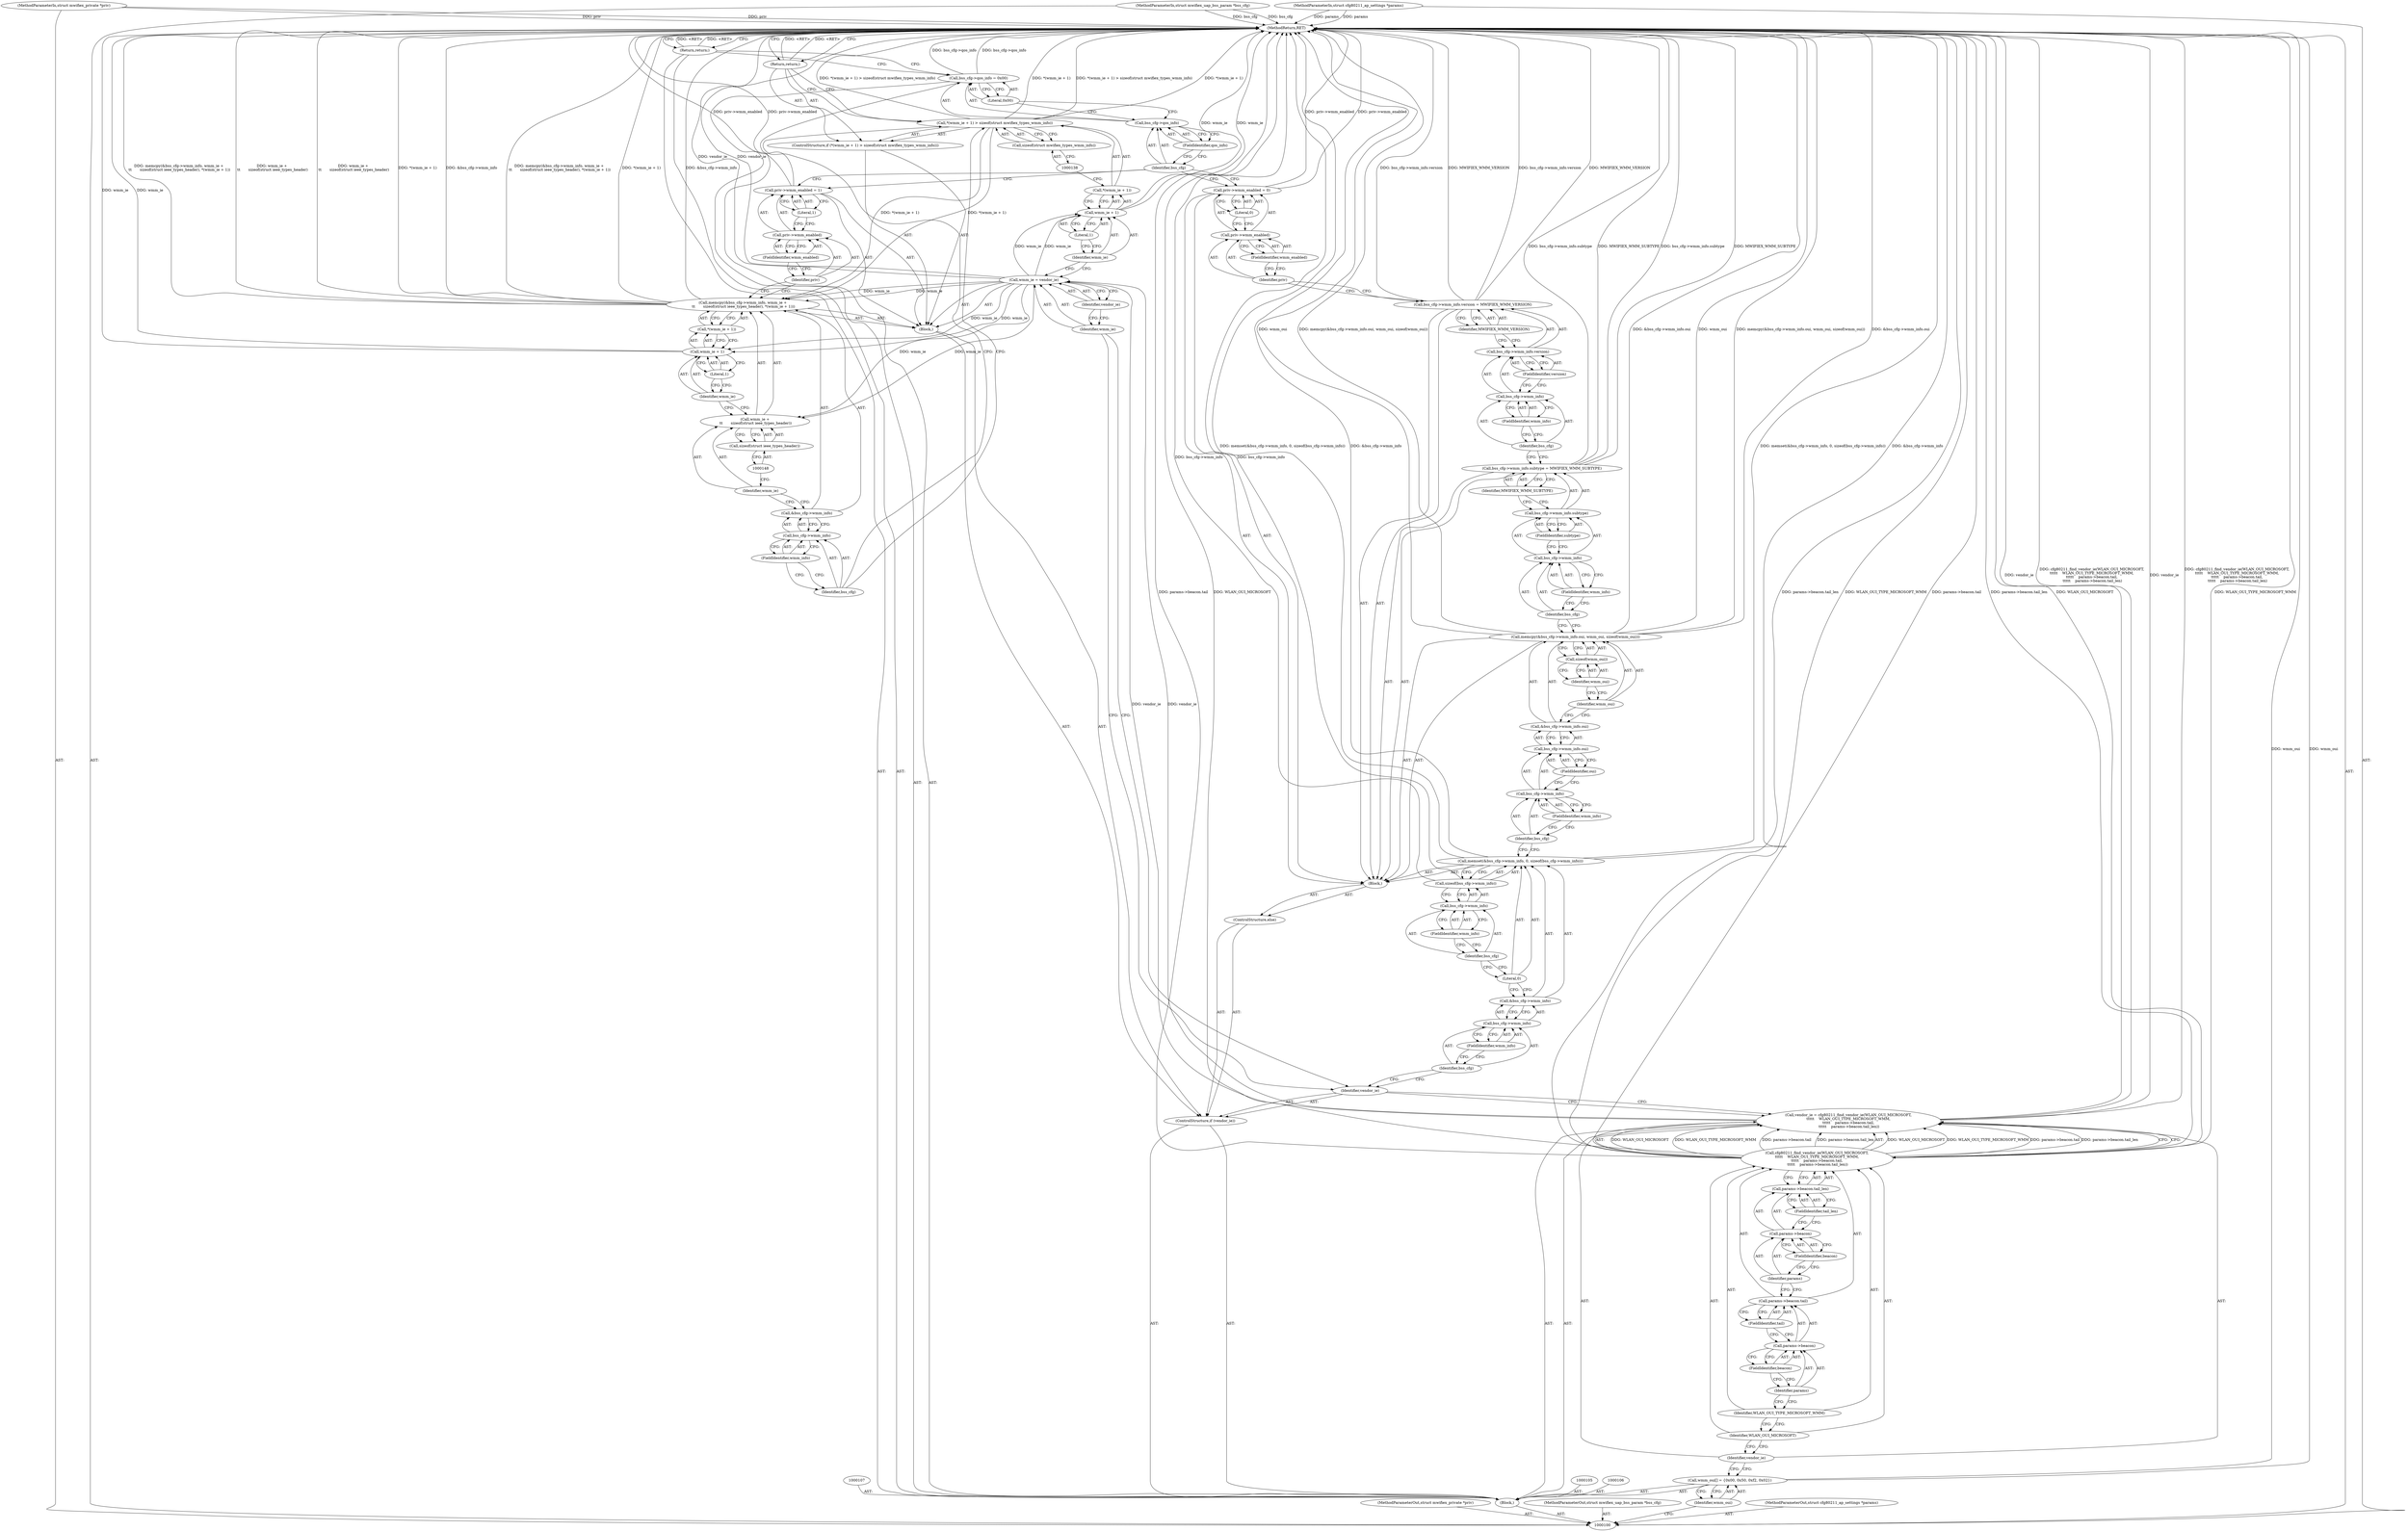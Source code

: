 digraph "0_linux_7caac62ed598a196d6ddf8d9c121e12e082cac3_1" {
"1000205" [label="(MethodReturn,RET)"];
"1000101" [label="(MethodParameterIn,struct mwifiex_private *priv)"];
"1000271" [label="(MethodParameterOut,struct mwifiex_private *priv)"];
"1000114" [label="(Identifier,WLAN_OUI_TYPE_MICROSOFT_WMM)"];
"1000118" [label="(FieldIdentifier,beacon)"];
"1000119" [label="(FieldIdentifier,tail)"];
"1000115" [label="(Call,params->beacon.tail)"];
"1000116" [label="(Call,params->beacon)"];
"1000117" [label="(Identifier,params)"];
"1000120" [label="(Call,params->beacon.tail_len)"];
"1000121" [label="(Call,params->beacon)"];
"1000122" [label="(Identifier,params)"];
"1000123" [label="(FieldIdentifier,beacon)"];
"1000124" [label="(FieldIdentifier,tail_len)"];
"1000127" [label="(Block,)"];
"1000125" [label="(ControlStructure,if (vendor_ie))"];
"1000126" [label="(Identifier,vendor_ie)"];
"1000130" [label="(Identifier,vendor_ie)"];
"1000128" [label="(Call,wmm_ie = vendor_ie)"];
"1000129" [label="(Identifier,wmm_ie)"];
"1000136" [label="(Literal,1)"];
"1000131" [label="(ControlStructure,if (*(wmm_ie + 1) > sizeof(struct mwifiex_types_wmm_info)))"];
"1000137" [label="(Call,sizeof(struct mwifiex_types_wmm_info))"];
"1000132" [label="(Call,*(wmm_ie + 1) > sizeof(struct mwifiex_types_wmm_info))"];
"1000133" [label="(Call,*(wmm_ie + 1))"];
"1000134" [label="(Call,wmm_ie + 1)"];
"1000135" [label="(Identifier,wmm_ie)"];
"1000139" [label="(Return,return;)"];
"1000141" [label="(Call,&bss_cfg->wmm_info)"];
"1000142" [label="(Call,bss_cfg->wmm_info)"];
"1000143" [label="(Identifier,bss_cfg)"];
"1000144" [label="(FieldIdentifier,wmm_info)"];
"1000140" [label="(Call,memcpy(&bss_cfg->wmm_info, wmm_ie +\n \t\t       sizeof(struct ieee_types_header), *(wmm_ie + 1)))"];
"1000145" [label="(Call,wmm_ie +\n \t\t       sizeof(struct ieee_types_header))"];
"1000146" [label="(Identifier,wmm_ie)"];
"1000147" [label="(Call,sizeof(struct ieee_types_header))"];
"1000149" [label="(Call,*(wmm_ie + 1))"];
"1000150" [label="(Call,wmm_ie + 1)"];
"1000151" [label="(Identifier,wmm_ie)"];
"1000152" [label="(Literal,1)"];
"1000157" [label="(Literal,1)"];
"1000153" [label="(Call,priv->wmm_enabled = 1)"];
"1000154" [label="(Call,priv->wmm_enabled)"];
"1000155" [label="(Identifier,priv)"];
"1000156" [label="(FieldIdentifier,wmm_enabled)"];
"1000102" [label="(MethodParameterIn,struct mwifiex_uap_bss_param *bss_cfg)"];
"1000272" [label="(MethodParameterOut,struct mwifiex_uap_bss_param *bss_cfg)"];
"1000158" [label="(ControlStructure,else)"];
"1000159" [label="(Block,)"];
"1000162" [label="(Call,bss_cfg->wmm_info)"];
"1000163" [label="(Identifier,bss_cfg)"];
"1000164" [label="(FieldIdentifier,wmm_info)"];
"1000160" [label="(Call,memset(&bss_cfg->wmm_info, 0, sizeof(bss_cfg->wmm_info)))"];
"1000165" [label="(Literal,0)"];
"1000166" [label="(Call,sizeof(bss_cfg->wmm_info))"];
"1000167" [label="(Call,bss_cfg->wmm_info)"];
"1000168" [label="(Identifier,bss_cfg)"];
"1000169" [label="(FieldIdentifier,wmm_info)"];
"1000161" [label="(Call,&bss_cfg->wmm_info)"];
"1000172" [label="(Call,bss_cfg->wmm_info.oui)"];
"1000173" [label="(Call,bss_cfg->wmm_info)"];
"1000174" [label="(Identifier,bss_cfg)"];
"1000175" [label="(FieldIdentifier,wmm_info)"];
"1000170" [label="(Call,memcpy(&bss_cfg->wmm_info.oui, wmm_oui, sizeof(wmm_oui)))"];
"1000176" [label="(FieldIdentifier,oui)"];
"1000177" [label="(Identifier,wmm_oui)"];
"1000178" [label="(Call,sizeof(wmm_oui))"];
"1000179" [label="(Identifier,wmm_oui)"];
"1000171" [label="(Call,&bss_cfg->wmm_info.oui)"];
"1000184" [label="(FieldIdentifier,wmm_info)"];
"1000180" [label="(Call,bss_cfg->wmm_info.subtype = MWIFIEX_WMM_SUBTYPE)"];
"1000181" [label="(Call,bss_cfg->wmm_info.subtype)"];
"1000182" [label="(Call,bss_cfg->wmm_info)"];
"1000183" [label="(Identifier,bss_cfg)"];
"1000185" [label="(FieldIdentifier,subtype)"];
"1000186" [label="(Identifier,MWIFIEX_WMM_SUBTYPE)"];
"1000191" [label="(FieldIdentifier,wmm_info)"];
"1000187" [label="(Call,bss_cfg->wmm_info.version = MWIFIEX_WMM_VERSION)"];
"1000188" [label="(Call,bss_cfg->wmm_info.version)"];
"1000189" [label="(Call,bss_cfg->wmm_info)"];
"1000190" [label="(Identifier,bss_cfg)"];
"1000192" [label="(FieldIdentifier,version)"];
"1000193" [label="(Identifier,MWIFIEX_WMM_VERSION)"];
"1000194" [label="(Call,priv->wmm_enabled = 0)"];
"1000195" [label="(Call,priv->wmm_enabled)"];
"1000196" [label="(Identifier,priv)"];
"1000198" [label="(Literal,0)"];
"1000197" [label="(FieldIdentifier,wmm_enabled)"];
"1000199" [label="(Call,bss_cfg->qos_info = 0x00)"];
"1000200" [label="(Call,bss_cfg->qos_info)"];
"1000201" [label="(Identifier,bss_cfg)"];
"1000202" [label="(FieldIdentifier,qos_info)"];
"1000203" [label="(Literal,0x00)"];
"1000204" [label="(Return,return;)"];
"1000103" [label="(MethodParameterIn,struct cfg80211_ap_settings *params)"];
"1000273" [label="(MethodParameterOut,struct cfg80211_ap_settings *params)"];
"1000104" [label="(Block,)"];
"1000108" [label="(Call,wmm_oui[] = {0x00, 0x50, 0xf2, 0x02})"];
"1000109" [label="(Identifier,wmm_oui)"];
"1000110" [label="(Call,vendor_ie = cfg80211_find_vendor_ie(WLAN_OUI_MICROSOFT,\n\t\t\t\t\t    WLAN_OUI_TYPE_MICROSOFT_WMM,\n\t\t\t\t\t    params->beacon.tail,\n \t\t\t\t\t    params->beacon.tail_len))"];
"1000111" [label="(Identifier,vendor_ie)"];
"1000112" [label="(Call,cfg80211_find_vendor_ie(WLAN_OUI_MICROSOFT,\n\t\t\t\t\t    WLAN_OUI_TYPE_MICROSOFT_WMM,\n\t\t\t\t\t    params->beacon.tail,\n \t\t\t\t\t    params->beacon.tail_len))"];
"1000113" [label="(Identifier,WLAN_OUI_MICROSOFT)"];
"1000205" -> "1000100"  [label="AST: "];
"1000205" -> "1000139"  [label="CFG: "];
"1000205" -> "1000204"  [label="CFG: "];
"1000150" -> "1000205"  [label="DDG: wmm_ie"];
"1000199" -> "1000205"  [label="DDG: bss_cfg->qos_info"];
"1000180" -> "1000205"  [label="DDG: bss_cfg->wmm_info.subtype"];
"1000180" -> "1000205"  [label="DDG: MWIFIEX_WMM_SUBTYPE"];
"1000140" -> "1000205"  [label="DDG: *(wmm_ie + 1)"];
"1000140" -> "1000205"  [label="DDG: &bss_cfg->wmm_info"];
"1000140" -> "1000205"  [label="DDG: memcpy(&bss_cfg->wmm_info, wmm_ie +\n \t\t       sizeof(struct ieee_types_header), *(wmm_ie + 1))"];
"1000140" -> "1000205"  [label="DDG: wmm_ie +\n \t\t       sizeof(struct ieee_types_header)"];
"1000153" -> "1000205"  [label="DDG: priv->wmm_enabled"];
"1000187" -> "1000205"  [label="DDG: bss_cfg->wmm_info.version"];
"1000187" -> "1000205"  [label="DDG: MWIFIEX_WMM_VERSION"];
"1000128" -> "1000205"  [label="DDG: vendor_ie"];
"1000112" -> "1000205"  [label="DDG: WLAN_OUI_TYPE_MICROSOFT_WMM"];
"1000112" -> "1000205"  [label="DDG: params->beacon.tail"];
"1000112" -> "1000205"  [label="DDG: WLAN_OUI_MICROSOFT"];
"1000112" -> "1000205"  [label="DDG: params->beacon.tail_len"];
"1000160" -> "1000205"  [label="DDG: memset(&bss_cfg->wmm_info, 0, sizeof(bss_cfg->wmm_info))"];
"1000160" -> "1000205"  [label="DDG: &bss_cfg->wmm_info"];
"1000132" -> "1000205"  [label="DDG: *(wmm_ie + 1) > sizeof(struct mwifiex_types_wmm_info)"];
"1000132" -> "1000205"  [label="DDG: *(wmm_ie + 1)"];
"1000194" -> "1000205"  [label="DDG: priv->wmm_enabled"];
"1000103" -> "1000205"  [label="DDG: params"];
"1000166" -> "1000205"  [label="DDG: bss_cfg->wmm_info"];
"1000102" -> "1000205"  [label="DDG: bss_cfg"];
"1000110" -> "1000205"  [label="DDG: cfg80211_find_vendor_ie(WLAN_OUI_MICROSOFT,\n\t\t\t\t\t    WLAN_OUI_TYPE_MICROSOFT_WMM,\n\t\t\t\t\t    params->beacon.tail,\n \t\t\t\t\t    params->beacon.tail_len)"];
"1000110" -> "1000205"  [label="DDG: vendor_ie"];
"1000134" -> "1000205"  [label="DDG: wmm_ie"];
"1000101" -> "1000205"  [label="DDG: priv"];
"1000170" -> "1000205"  [label="DDG: &bss_cfg->wmm_info.oui"];
"1000170" -> "1000205"  [label="DDG: wmm_oui"];
"1000170" -> "1000205"  [label="DDG: memcpy(&bss_cfg->wmm_info.oui, wmm_oui, sizeof(wmm_oui))"];
"1000108" -> "1000205"  [label="DDG: wmm_oui"];
"1000204" -> "1000205"  [label="DDG: <RET>"];
"1000139" -> "1000205"  [label="DDG: <RET>"];
"1000101" -> "1000100"  [label="AST: "];
"1000101" -> "1000205"  [label="DDG: priv"];
"1000271" -> "1000100"  [label="AST: "];
"1000114" -> "1000112"  [label="AST: "];
"1000114" -> "1000113"  [label="CFG: "];
"1000117" -> "1000114"  [label="CFG: "];
"1000118" -> "1000116"  [label="AST: "];
"1000118" -> "1000117"  [label="CFG: "];
"1000116" -> "1000118"  [label="CFG: "];
"1000119" -> "1000115"  [label="AST: "];
"1000119" -> "1000116"  [label="CFG: "];
"1000115" -> "1000119"  [label="CFG: "];
"1000115" -> "1000112"  [label="AST: "];
"1000115" -> "1000119"  [label="CFG: "];
"1000116" -> "1000115"  [label="AST: "];
"1000119" -> "1000115"  [label="AST: "];
"1000122" -> "1000115"  [label="CFG: "];
"1000116" -> "1000115"  [label="AST: "];
"1000116" -> "1000118"  [label="CFG: "];
"1000117" -> "1000116"  [label="AST: "];
"1000118" -> "1000116"  [label="AST: "];
"1000119" -> "1000116"  [label="CFG: "];
"1000117" -> "1000116"  [label="AST: "];
"1000117" -> "1000114"  [label="CFG: "];
"1000118" -> "1000117"  [label="CFG: "];
"1000120" -> "1000112"  [label="AST: "];
"1000120" -> "1000124"  [label="CFG: "];
"1000121" -> "1000120"  [label="AST: "];
"1000124" -> "1000120"  [label="AST: "];
"1000112" -> "1000120"  [label="CFG: "];
"1000121" -> "1000120"  [label="AST: "];
"1000121" -> "1000123"  [label="CFG: "];
"1000122" -> "1000121"  [label="AST: "];
"1000123" -> "1000121"  [label="AST: "];
"1000124" -> "1000121"  [label="CFG: "];
"1000122" -> "1000121"  [label="AST: "];
"1000122" -> "1000115"  [label="CFG: "];
"1000123" -> "1000122"  [label="CFG: "];
"1000123" -> "1000121"  [label="AST: "];
"1000123" -> "1000122"  [label="CFG: "];
"1000121" -> "1000123"  [label="CFG: "];
"1000124" -> "1000120"  [label="AST: "];
"1000124" -> "1000121"  [label="CFG: "];
"1000120" -> "1000124"  [label="CFG: "];
"1000127" -> "1000125"  [label="AST: "];
"1000128" -> "1000127"  [label="AST: "];
"1000131" -> "1000127"  [label="AST: "];
"1000140" -> "1000127"  [label="AST: "];
"1000153" -> "1000127"  [label="AST: "];
"1000125" -> "1000104"  [label="AST: "];
"1000126" -> "1000125"  [label="AST: "];
"1000127" -> "1000125"  [label="AST: "];
"1000158" -> "1000125"  [label="AST: "];
"1000126" -> "1000125"  [label="AST: "];
"1000126" -> "1000110"  [label="CFG: "];
"1000129" -> "1000126"  [label="CFG: "];
"1000163" -> "1000126"  [label="CFG: "];
"1000130" -> "1000128"  [label="AST: "];
"1000130" -> "1000129"  [label="CFG: "];
"1000128" -> "1000130"  [label="CFG: "];
"1000128" -> "1000127"  [label="AST: "];
"1000128" -> "1000130"  [label="CFG: "];
"1000129" -> "1000128"  [label="AST: "];
"1000130" -> "1000128"  [label="AST: "];
"1000135" -> "1000128"  [label="CFG: "];
"1000128" -> "1000205"  [label="DDG: vendor_ie"];
"1000110" -> "1000128"  [label="DDG: vendor_ie"];
"1000128" -> "1000134"  [label="DDG: wmm_ie"];
"1000128" -> "1000140"  [label="DDG: wmm_ie"];
"1000128" -> "1000145"  [label="DDG: wmm_ie"];
"1000128" -> "1000150"  [label="DDG: wmm_ie"];
"1000129" -> "1000128"  [label="AST: "];
"1000129" -> "1000126"  [label="CFG: "];
"1000130" -> "1000129"  [label="CFG: "];
"1000136" -> "1000134"  [label="AST: "];
"1000136" -> "1000135"  [label="CFG: "];
"1000134" -> "1000136"  [label="CFG: "];
"1000131" -> "1000127"  [label="AST: "];
"1000132" -> "1000131"  [label="AST: "];
"1000139" -> "1000131"  [label="AST: "];
"1000137" -> "1000132"  [label="AST: "];
"1000137" -> "1000138"  [label="CFG: "];
"1000138" -> "1000137"  [label="AST: "];
"1000132" -> "1000137"  [label="CFG: "];
"1000132" -> "1000131"  [label="AST: "];
"1000132" -> "1000137"  [label="CFG: "];
"1000133" -> "1000132"  [label="AST: "];
"1000137" -> "1000132"  [label="AST: "];
"1000139" -> "1000132"  [label="CFG: "];
"1000143" -> "1000132"  [label="CFG: "];
"1000132" -> "1000205"  [label="DDG: *(wmm_ie + 1) > sizeof(struct mwifiex_types_wmm_info)"];
"1000132" -> "1000205"  [label="DDG: *(wmm_ie + 1)"];
"1000132" -> "1000140"  [label="DDG: *(wmm_ie + 1)"];
"1000133" -> "1000132"  [label="AST: "];
"1000133" -> "1000134"  [label="CFG: "];
"1000134" -> "1000133"  [label="AST: "];
"1000138" -> "1000133"  [label="CFG: "];
"1000134" -> "1000133"  [label="AST: "];
"1000134" -> "1000136"  [label="CFG: "];
"1000135" -> "1000134"  [label="AST: "];
"1000136" -> "1000134"  [label="AST: "];
"1000133" -> "1000134"  [label="CFG: "];
"1000134" -> "1000205"  [label="DDG: wmm_ie"];
"1000128" -> "1000134"  [label="DDG: wmm_ie"];
"1000135" -> "1000134"  [label="AST: "];
"1000135" -> "1000128"  [label="CFG: "];
"1000136" -> "1000135"  [label="CFG: "];
"1000139" -> "1000131"  [label="AST: "];
"1000139" -> "1000132"  [label="CFG: "];
"1000205" -> "1000139"  [label="CFG: "];
"1000139" -> "1000205"  [label="DDG: <RET>"];
"1000141" -> "1000140"  [label="AST: "];
"1000141" -> "1000142"  [label="CFG: "];
"1000142" -> "1000141"  [label="AST: "];
"1000146" -> "1000141"  [label="CFG: "];
"1000142" -> "1000141"  [label="AST: "];
"1000142" -> "1000144"  [label="CFG: "];
"1000143" -> "1000142"  [label="AST: "];
"1000144" -> "1000142"  [label="AST: "];
"1000141" -> "1000142"  [label="CFG: "];
"1000143" -> "1000142"  [label="AST: "];
"1000143" -> "1000132"  [label="CFG: "];
"1000144" -> "1000143"  [label="CFG: "];
"1000144" -> "1000142"  [label="AST: "];
"1000144" -> "1000143"  [label="CFG: "];
"1000142" -> "1000144"  [label="CFG: "];
"1000140" -> "1000127"  [label="AST: "];
"1000140" -> "1000149"  [label="CFG: "];
"1000141" -> "1000140"  [label="AST: "];
"1000145" -> "1000140"  [label="AST: "];
"1000149" -> "1000140"  [label="AST: "];
"1000155" -> "1000140"  [label="CFG: "];
"1000140" -> "1000205"  [label="DDG: *(wmm_ie + 1)"];
"1000140" -> "1000205"  [label="DDG: &bss_cfg->wmm_info"];
"1000140" -> "1000205"  [label="DDG: memcpy(&bss_cfg->wmm_info, wmm_ie +\n \t\t       sizeof(struct ieee_types_header), *(wmm_ie + 1))"];
"1000140" -> "1000205"  [label="DDG: wmm_ie +\n \t\t       sizeof(struct ieee_types_header)"];
"1000128" -> "1000140"  [label="DDG: wmm_ie"];
"1000132" -> "1000140"  [label="DDG: *(wmm_ie + 1)"];
"1000145" -> "1000140"  [label="AST: "];
"1000145" -> "1000147"  [label="CFG: "];
"1000146" -> "1000145"  [label="AST: "];
"1000147" -> "1000145"  [label="AST: "];
"1000151" -> "1000145"  [label="CFG: "];
"1000128" -> "1000145"  [label="DDG: wmm_ie"];
"1000146" -> "1000145"  [label="AST: "];
"1000146" -> "1000141"  [label="CFG: "];
"1000148" -> "1000146"  [label="CFG: "];
"1000147" -> "1000145"  [label="AST: "];
"1000147" -> "1000148"  [label="CFG: "];
"1000148" -> "1000147"  [label="AST: "];
"1000145" -> "1000147"  [label="CFG: "];
"1000149" -> "1000140"  [label="AST: "];
"1000149" -> "1000150"  [label="CFG: "];
"1000150" -> "1000149"  [label="AST: "];
"1000140" -> "1000149"  [label="CFG: "];
"1000150" -> "1000149"  [label="AST: "];
"1000150" -> "1000152"  [label="CFG: "];
"1000151" -> "1000150"  [label="AST: "];
"1000152" -> "1000150"  [label="AST: "];
"1000149" -> "1000150"  [label="CFG: "];
"1000150" -> "1000205"  [label="DDG: wmm_ie"];
"1000128" -> "1000150"  [label="DDG: wmm_ie"];
"1000151" -> "1000150"  [label="AST: "];
"1000151" -> "1000145"  [label="CFG: "];
"1000152" -> "1000151"  [label="CFG: "];
"1000152" -> "1000150"  [label="AST: "];
"1000152" -> "1000151"  [label="CFG: "];
"1000150" -> "1000152"  [label="CFG: "];
"1000157" -> "1000153"  [label="AST: "];
"1000157" -> "1000154"  [label="CFG: "];
"1000153" -> "1000157"  [label="CFG: "];
"1000153" -> "1000127"  [label="AST: "];
"1000153" -> "1000157"  [label="CFG: "];
"1000154" -> "1000153"  [label="AST: "];
"1000157" -> "1000153"  [label="AST: "];
"1000201" -> "1000153"  [label="CFG: "];
"1000153" -> "1000205"  [label="DDG: priv->wmm_enabled"];
"1000154" -> "1000153"  [label="AST: "];
"1000154" -> "1000156"  [label="CFG: "];
"1000155" -> "1000154"  [label="AST: "];
"1000156" -> "1000154"  [label="AST: "];
"1000157" -> "1000154"  [label="CFG: "];
"1000155" -> "1000154"  [label="AST: "];
"1000155" -> "1000140"  [label="CFG: "];
"1000156" -> "1000155"  [label="CFG: "];
"1000156" -> "1000154"  [label="AST: "];
"1000156" -> "1000155"  [label="CFG: "];
"1000154" -> "1000156"  [label="CFG: "];
"1000102" -> "1000100"  [label="AST: "];
"1000102" -> "1000205"  [label="DDG: bss_cfg"];
"1000272" -> "1000100"  [label="AST: "];
"1000158" -> "1000125"  [label="AST: "];
"1000159" -> "1000158"  [label="AST: "];
"1000159" -> "1000158"  [label="AST: "];
"1000160" -> "1000159"  [label="AST: "];
"1000170" -> "1000159"  [label="AST: "];
"1000180" -> "1000159"  [label="AST: "];
"1000187" -> "1000159"  [label="AST: "];
"1000194" -> "1000159"  [label="AST: "];
"1000162" -> "1000161"  [label="AST: "];
"1000162" -> "1000164"  [label="CFG: "];
"1000163" -> "1000162"  [label="AST: "];
"1000164" -> "1000162"  [label="AST: "];
"1000161" -> "1000162"  [label="CFG: "];
"1000163" -> "1000162"  [label="AST: "];
"1000163" -> "1000126"  [label="CFG: "];
"1000164" -> "1000163"  [label="CFG: "];
"1000164" -> "1000162"  [label="AST: "];
"1000164" -> "1000163"  [label="CFG: "];
"1000162" -> "1000164"  [label="CFG: "];
"1000160" -> "1000159"  [label="AST: "];
"1000160" -> "1000166"  [label="CFG: "];
"1000161" -> "1000160"  [label="AST: "];
"1000165" -> "1000160"  [label="AST: "];
"1000166" -> "1000160"  [label="AST: "];
"1000174" -> "1000160"  [label="CFG: "];
"1000160" -> "1000205"  [label="DDG: memset(&bss_cfg->wmm_info, 0, sizeof(bss_cfg->wmm_info))"];
"1000160" -> "1000205"  [label="DDG: &bss_cfg->wmm_info"];
"1000165" -> "1000160"  [label="AST: "];
"1000165" -> "1000161"  [label="CFG: "];
"1000168" -> "1000165"  [label="CFG: "];
"1000166" -> "1000160"  [label="AST: "];
"1000166" -> "1000167"  [label="CFG: "];
"1000167" -> "1000166"  [label="AST: "];
"1000160" -> "1000166"  [label="CFG: "];
"1000166" -> "1000205"  [label="DDG: bss_cfg->wmm_info"];
"1000167" -> "1000166"  [label="AST: "];
"1000167" -> "1000169"  [label="CFG: "];
"1000168" -> "1000167"  [label="AST: "];
"1000169" -> "1000167"  [label="AST: "];
"1000166" -> "1000167"  [label="CFG: "];
"1000168" -> "1000167"  [label="AST: "];
"1000168" -> "1000165"  [label="CFG: "];
"1000169" -> "1000168"  [label="CFG: "];
"1000169" -> "1000167"  [label="AST: "];
"1000169" -> "1000168"  [label="CFG: "];
"1000167" -> "1000169"  [label="CFG: "];
"1000161" -> "1000160"  [label="AST: "];
"1000161" -> "1000162"  [label="CFG: "];
"1000162" -> "1000161"  [label="AST: "];
"1000165" -> "1000161"  [label="CFG: "];
"1000172" -> "1000171"  [label="AST: "];
"1000172" -> "1000176"  [label="CFG: "];
"1000173" -> "1000172"  [label="AST: "];
"1000176" -> "1000172"  [label="AST: "];
"1000171" -> "1000172"  [label="CFG: "];
"1000173" -> "1000172"  [label="AST: "];
"1000173" -> "1000175"  [label="CFG: "];
"1000174" -> "1000173"  [label="AST: "];
"1000175" -> "1000173"  [label="AST: "];
"1000176" -> "1000173"  [label="CFG: "];
"1000174" -> "1000173"  [label="AST: "];
"1000174" -> "1000160"  [label="CFG: "];
"1000175" -> "1000174"  [label="CFG: "];
"1000175" -> "1000173"  [label="AST: "];
"1000175" -> "1000174"  [label="CFG: "];
"1000173" -> "1000175"  [label="CFG: "];
"1000170" -> "1000159"  [label="AST: "];
"1000170" -> "1000178"  [label="CFG: "];
"1000171" -> "1000170"  [label="AST: "];
"1000177" -> "1000170"  [label="AST: "];
"1000178" -> "1000170"  [label="AST: "];
"1000183" -> "1000170"  [label="CFG: "];
"1000170" -> "1000205"  [label="DDG: &bss_cfg->wmm_info.oui"];
"1000170" -> "1000205"  [label="DDG: wmm_oui"];
"1000170" -> "1000205"  [label="DDG: memcpy(&bss_cfg->wmm_info.oui, wmm_oui, sizeof(wmm_oui))"];
"1000176" -> "1000172"  [label="AST: "];
"1000176" -> "1000173"  [label="CFG: "];
"1000172" -> "1000176"  [label="CFG: "];
"1000177" -> "1000170"  [label="AST: "];
"1000177" -> "1000171"  [label="CFG: "];
"1000179" -> "1000177"  [label="CFG: "];
"1000178" -> "1000170"  [label="AST: "];
"1000178" -> "1000179"  [label="CFG: "];
"1000179" -> "1000178"  [label="AST: "];
"1000170" -> "1000178"  [label="CFG: "];
"1000179" -> "1000178"  [label="AST: "];
"1000179" -> "1000177"  [label="CFG: "];
"1000178" -> "1000179"  [label="CFG: "];
"1000171" -> "1000170"  [label="AST: "];
"1000171" -> "1000172"  [label="CFG: "];
"1000172" -> "1000171"  [label="AST: "];
"1000177" -> "1000171"  [label="CFG: "];
"1000184" -> "1000182"  [label="AST: "];
"1000184" -> "1000183"  [label="CFG: "];
"1000182" -> "1000184"  [label="CFG: "];
"1000180" -> "1000159"  [label="AST: "];
"1000180" -> "1000186"  [label="CFG: "];
"1000181" -> "1000180"  [label="AST: "];
"1000186" -> "1000180"  [label="AST: "];
"1000190" -> "1000180"  [label="CFG: "];
"1000180" -> "1000205"  [label="DDG: bss_cfg->wmm_info.subtype"];
"1000180" -> "1000205"  [label="DDG: MWIFIEX_WMM_SUBTYPE"];
"1000181" -> "1000180"  [label="AST: "];
"1000181" -> "1000185"  [label="CFG: "];
"1000182" -> "1000181"  [label="AST: "];
"1000185" -> "1000181"  [label="AST: "];
"1000186" -> "1000181"  [label="CFG: "];
"1000182" -> "1000181"  [label="AST: "];
"1000182" -> "1000184"  [label="CFG: "];
"1000183" -> "1000182"  [label="AST: "];
"1000184" -> "1000182"  [label="AST: "];
"1000185" -> "1000182"  [label="CFG: "];
"1000183" -> "1000182"  [label="AST: "];
"1000183" -> "1000170"  [label="CFG: "];
"1000184" -> "1000183"  [label="CFG: "];
"1000185" -> "1000181"  [label="AST: "];
"1000185" -> "1000182"  [label="CFG: "];
"1000181" -> "1000185"  [label="CFG: "];
"1000186" -> "1000180"  [label="AST: "];
"1000186" -> "1000181"  [label="CFG: "];
"1000180" -> "1000186"  [label="CFG: "];
"1000191" -> "1000189"  [label="AST: "];
"1000191" -> "1000190"  [label="CFG: "];
"1000189" -> "1000191"  [label="CFG: "];
"1000187" -> "1000159"  [label="AST: "];
"1000187" -> "1000193"  [label="CFG: "];
"1000188" -> "1000187"  [label="AST: "];
"1000193" -> "1000187"  [label="AST: "];
"1000196" -> "1000187"  [label="CFG: "];
"1000187" -> "1000205"  [label="DDG: bss_cfg->wmm_info.version"];
"1000187" -> "1000205"  [label="DDG: MWIFIEX_WMM_VERSION"];
"1000188" -> "1000187"  [label="AST: "];
"1000188" -> "1000192"  [label="CFG: "];
"1000189" -> "1000188"  [label="AST: "];
"1000192" -> "1000188"  [label="AST: "];
"1000193" -> "1000188"  [label="CFG: "];
"1000189" -> "1000188"  [label="AST: "];
"1000189" -> "1000191"  [label="CFG: "];
"1000190" -> "1000189"  [label="AST: "];
"1000191" -> "1000189"  [label="AST: "];
"1000192" -> "1000189"  [label="CFG: "];
"1000190" -> "1000189"  [label="AST: "];
"1000190" -> "1000180"  [label="CFG: "];
"1000191" -> "1000190"  [label="CFG: "];
"1000192" -> "1000188"  [label="AST: "];
"1000192" -> "1000189"  [label="CFG: "];
"1000188" -> "1000192"  [label="CFG: "];
"1000193" -> "1000187"  [label="AST: "];
"1000193" -> "1000188"  [label="CFG: "];
"1000187" -> "1000193"  [label="CFG: "];
"1000194" -> "1000159"  [label="AST: "];
"1000194" -> "1000198"  [label="CFG: "];
"1000195" -> "1000194"  [label="AST: "];
"1000198" -> "1000194"  [label="AST: "];
"1000201" -> "1000194"  [label="CFG: "];
"1000194" -> "1000205"  [label="DDG: priv->wmm_enabled"];
"1000195" -> "1000194"  [label="AST: "];
"1000195" -> "1000197"  [label="CFG: "];
"1000196" -> "1000195"  [label="AST: "];
"1000197" -> "1000195"  [label="AST: "];
"1000198" -> "1000195"  [label="CFG: "];
"1000196" -> "1000195"  [label="AST: "];
"1000196" -> "1000187"  [label="CFG: "];
"1000197" -> "1000196"  [label="CFG: "];
"1000198" -> "1000194"  [label="AST: "];
"1000198" -> "1000195"  [label="CFG: "];
"1000194" -> "1000198"  [label="CFG: "];
"1000197" -> "1000195"  [label="AST: "];
"1000197" -> "1000196"  [label="CFG: "];
"1000195" -> "1000197"  [label="CFG: "];
"1000199" -> "1000104"  [label="AST: "];
"1000199" -> "1000203"  [label="CFG: "];
"1000200" -> "1000199"  [label="AST: "];
"1000203" -> "1000199"  [label="AST: "];
"1000204" -> "1000199"  [label="CFG: "];
"1000199" -> "1000205"  [label="DDG: bss_cfg->qos_info"];
"1000200" -> "1000199"  [label="AST: "];
"1000200" -> "1000202"  [label="CFG: "];
"1000201" -> "1000200"  [label="AST: "];
"1000202" -> "1000200"  [label="AST: "];
"1000203" -> "1000200"  [label="CFG: "];
"1000201" -> "1000200"  [label="AST: "];
"1000201" -> "1000153"  [label="CFG: "];
"1000201" -> "1000194"  [label="CFG: "];
"1000202" -> "1000201"  [label="CFG: "];
"1000202" -> "1000200"  [label="AST: "];
"1000202" -> "1000201"  [label="CFG: "];
"1000200" -> "1000202"  [label="CFG: "];
"1000203" -> "1000199"  [label="AST: "];
"1000203" -> "1000200"  [label="CFG: "];
"1000199" -> "1000203"  [label="CFG: "];
"1000204" -> "1000104"  [label="AST: "];
"1000204" -> "1000199"  [label="CFG: "];
"1000205" -> "1000204"  [label="CFG: "];
"1000204" -> "1000205"  [label="DDG: <RET>"];
"1000103" -> "1000100"  [label="AST: "];
"1000103" -> "1000205"  [label="DDG: params"];
"1000273" -> "1000100"  [label="AST: "];
"1000104" -> "1000100"  [label="AST: "];
"1000105" -> "1000104"  [label="AST: "];
"1000106" -> "1000104"  [label="AST: "];
"1000107" -> "1000104"  [label="AST: "];
"1000108" -> "1000104"  [label="AST: "];
"1000110" -> "1000104"  [label="AST: "];
"1000125" -> "1000104"  [label="AST: "];
"1000199" -> "1000104"  [label="AST: "];
"1000204" -> "1000104"  [label="AST: "];
"1000108" -> "1000104"  [label="AST: "];
"1000108" -> "1000109"  [label="CFG: "];
"1000109" -> "1000108"  [label="AST: "];
"1000111" -> "1000108"  [label="CFG: "];
"1000108" -> "1000205"  [label="DDG: wmm_oui"];
"1000109" -> "1000108"  [label="AST: "];
"1000109" -> "1000100"  [label="CFG: "];
"1000108" -> "1000109"  [label="CFG: "];
"1000110" -> "1000104"  [label="AST: "];
"1000110" -> "1000112"  [label="CFG: "];
"1000111" -> "1000110"  [label="AST: "];
"1000112" -> "1000110"  [label="AST: "];
"1000126" -> "1000110"  [label="CFG: "];
"1000110" -> "1000205"  [label="DDG: cfg80211_find_vendor_ie(WLAN_OUI_MICROSOFT,\n\t\t\t\t\t    WLAN_OUI_TYPE_MICROSOFT_WMM,\n\t\t\t\t\t    params->beacon.tail,\n \t\t\t\t\t    params->beacon.tail_len)"];
"1000110" -> "1000205"  [label="DDG: vendor_ie"];
"1000112" -> "1000110"  [label="DDG: WLAN_OUI_MICROSOFT"];
"1000112" -> "1000110"  [label="DDG: WLAN_OUI_TYPE_MICROSOFT_WMM"];
"1000112" -> "1000110"  [label="DDG: params->beacon.tail"];
"1000112" -> "1000110"  [label="DDG: params->beacon.tail_len"];
"1000110" -> "1000128"  [label="DDG: vendor_ie"];
"1000111" -> "1000110"  [label="AST: "];
"1000111" -> "1000108"  [label="CFG: "];
"1000113" -> "1000111"  [label="CFG: "];
"1000112" -> "1000110"  [label="AST: "];
"1000112" -> "1000120"  [label="CFG: "];
"1000113" -> "1000112"  [label="AST: "];
"1000114" -> "1000112"  [label="AST: "];
"1000115" -> "1000112"  [label="AST: "];
"1000120" -> "1000112"  [label="AST: "];
"1000110" -> "1000112"  [label="CFG: "];
"1000112" -> "1000205"  [label="DDG: WLAN_OUI_TYPE_MICROSOFT_WMM"];
"1000112" -> "1000205"  [label="DDG: params->beacon.tail"];
"1000112" -> "1000205"  [label="DDG: WLAN_OUI_MICROSOFT"];
"1000112" -> "1000205"  [label="DDG: params->beacon.tail_len"];
"1000112" -> "1000110"  [label="DDG: WLAN_OUI_MICROSOFT"];
"1000112" -> "1000110"  [label="DDG: WLAN_OUI_TYPE_MICROSOFT_WMM"];
"1000112" -> "1000110"  [label="DDG: params->beacon.tail"];
"1000112" -> "1000110"  [label="DDG: params->beacon.tail_len"];
"1000113" -> "1000112"  [label="AST: "];
"1000113" -> "1000111"  [label="CFG: "];
"1000114" -> "1000113"  [label="CFG: "];
}
